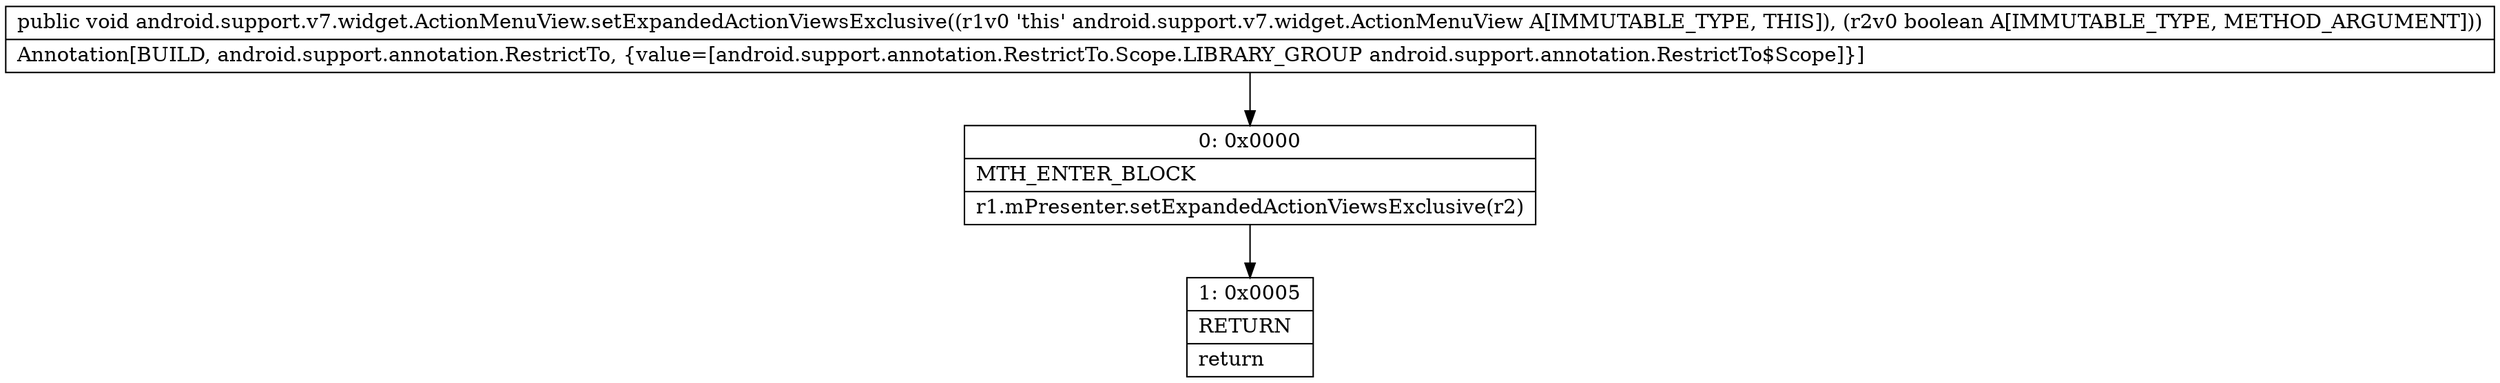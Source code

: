 digraph "CFG forandroid.support.v7.widget.ActionMenuView.setExpandedActionViewsExclusive(Z)V" {
Node_0 [shape=record,label="{0\:\ 0x0000|MTH_ENTER_BLOCK\l|r1.mPresenter.setExpandedActionViewsExclusive(r2)\l}"];
Node_1 [shape=record,label="{1\:\ 0x0005|RETURN\l|return\l}"];
MethodNode[shape=record,label="{public void android.support.v7.widget.ActionMenuView.setExpandedActionViewsExclusive((r1v0 'this' android.support.v7.widget.ActionMenuView A[IMMUTABLE_TYPE, THIS]), (r2v0 boolean A[IMMUTABLE_TYPE, METHOD_ARGUMENT]))  | Annotation[BUILD, android.support.annotation.RestrictTo, \{value=[android.support.annotation.RestrictTo.Scope.LIBRARY_GROUP android.support.annotation.RestrictTo$Scope]\}]\l}"];
MethodNode -> Node_0;
Node_0 -> Node_1;
}

